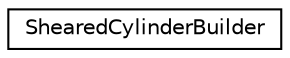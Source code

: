 digraph "Graphical Class Hierarchy"
{
 // LATEX_PDF_SIZE
  edge [fontname="Helvetica",fontsize="10",labelfontname="Helvetica",labelfontsize="10"];
  node [fontname="Helvetica",fontsize="10",shape=record];
  rankdir="LR";
  Node0 [label="ShearedCylinderBuilder",height=0.2,width=0.4,color="black", fillcolor="white", style="filled",URL="$class_sheared_cylinder_builder.html",tooltip=" "];
}
